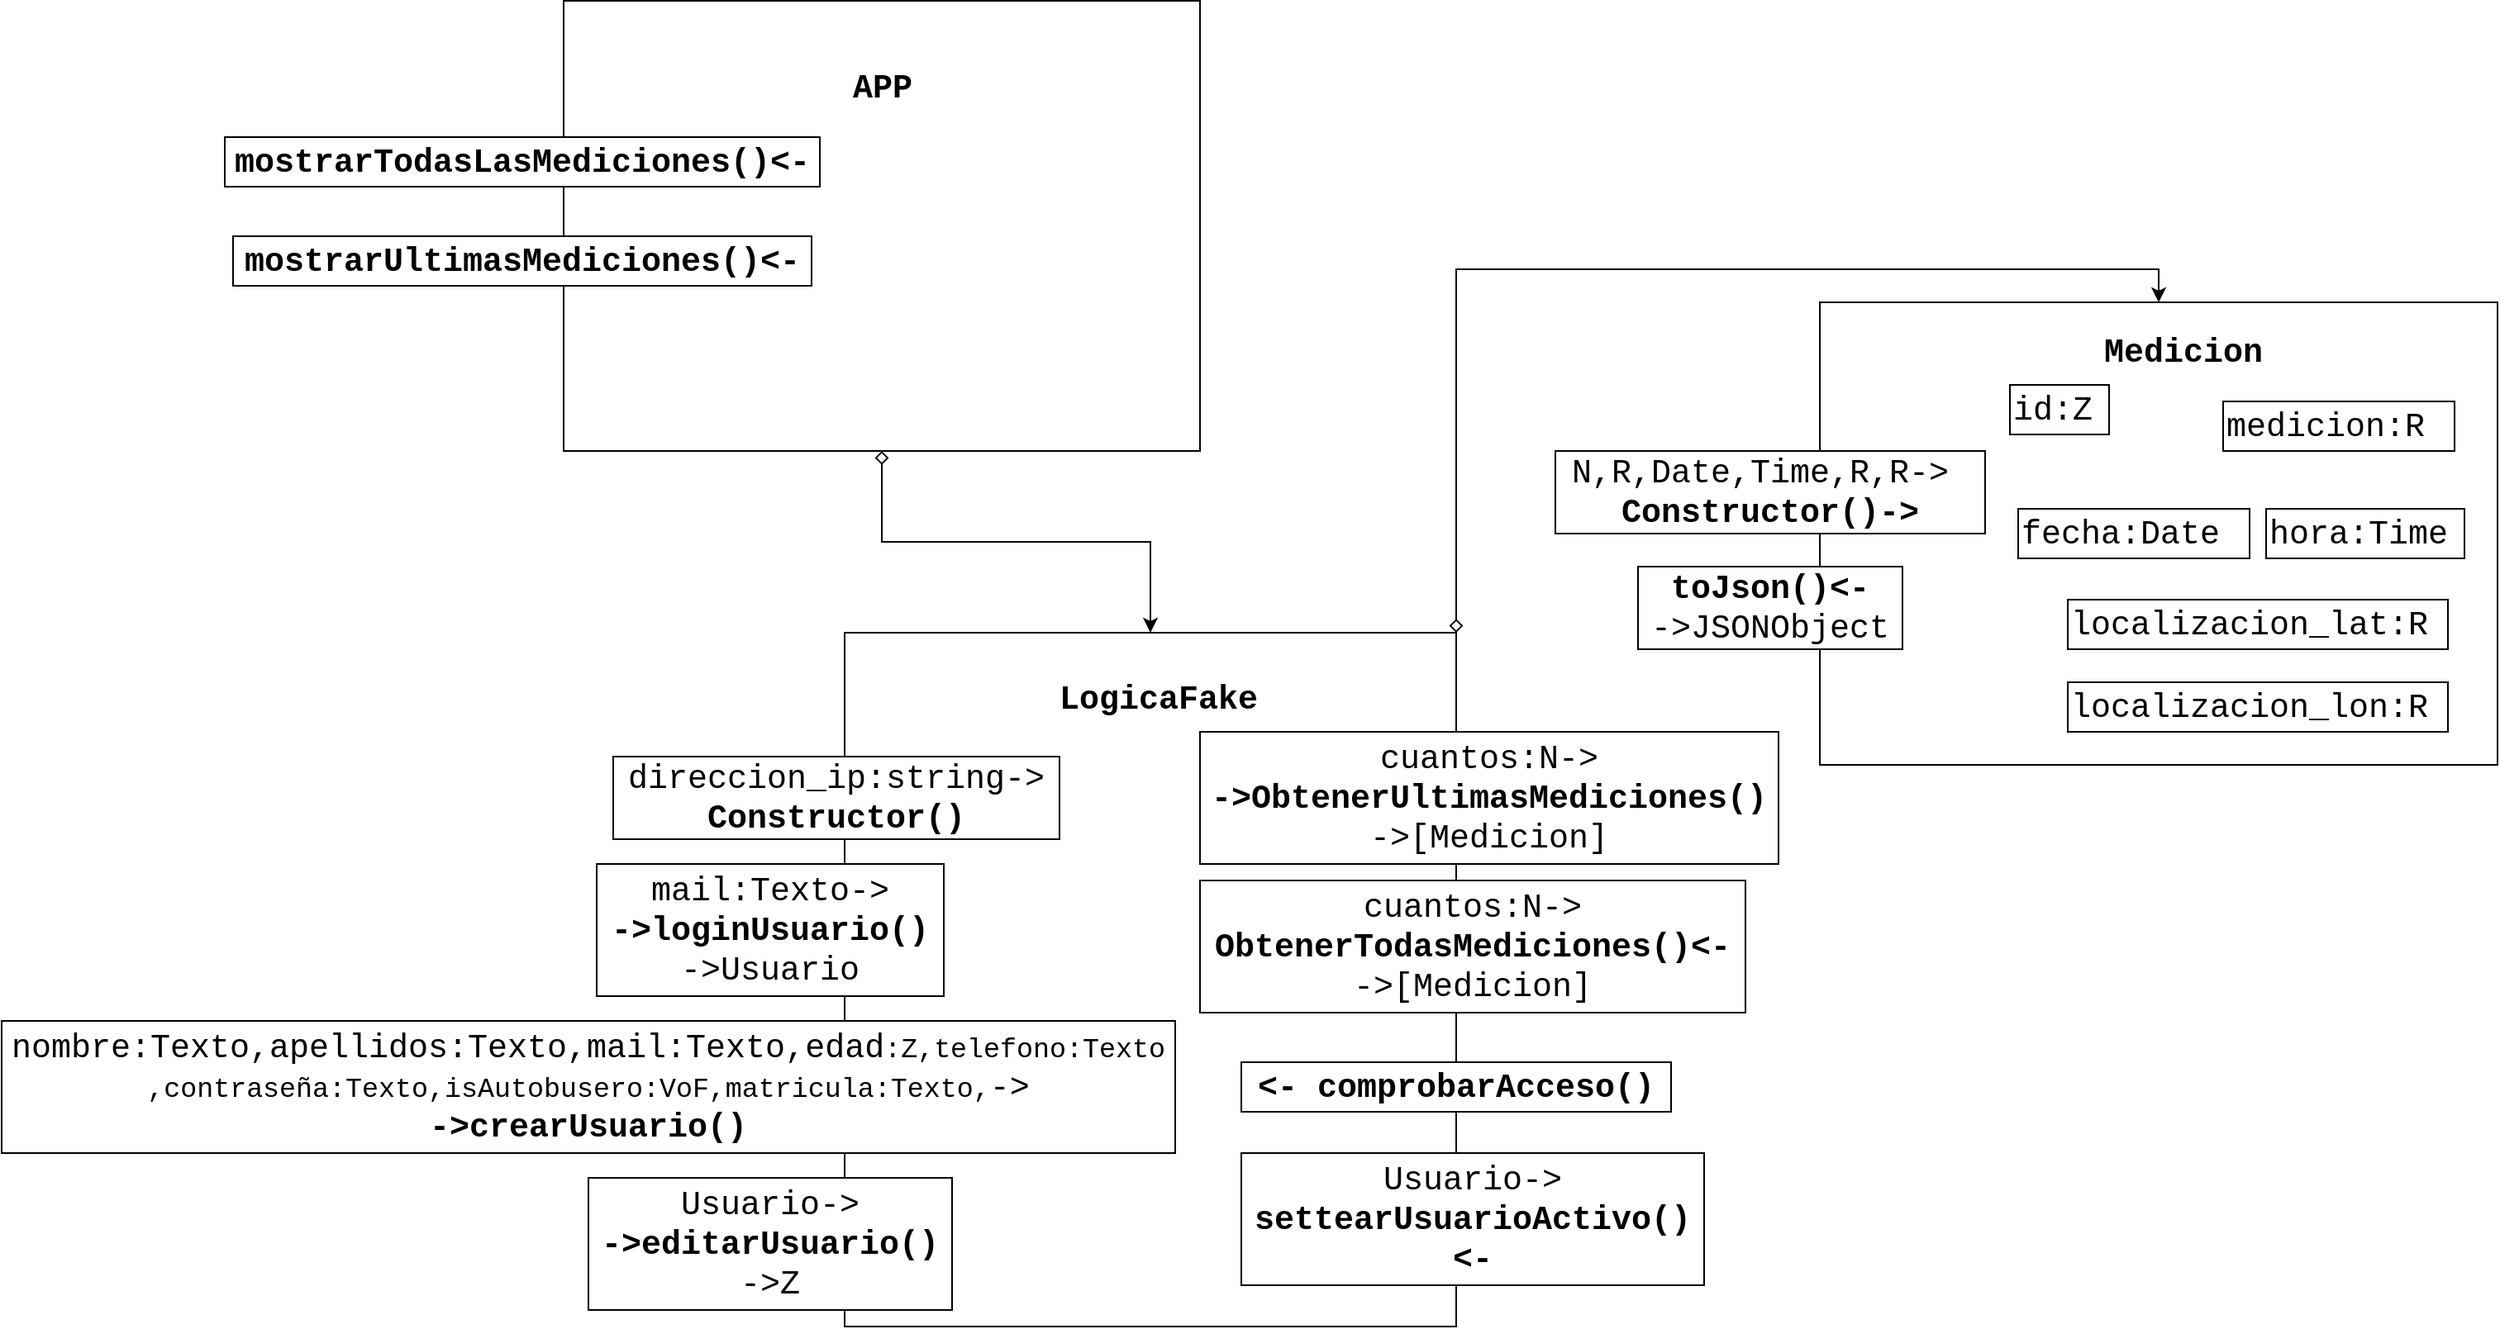 <mxfile version="15.9.4" type="device" pages="5"><diagram id="foed9uxpL5My0yspYUQ-" name="General"><mxGraphModel dx="2875" dy="681" grid="1" gridSize="10" guides="1" tooltips="1" connect="1" arrows="1" fold="1" page="1" pageScale="1" pageWidth="827" pageHeight="1169" math="0" shadow="0"><root><mxCell id="0"/><mxCell id="1" parent="0"/><mxCell id="3-_F2z3tW-UTjKVy8Dwz-13" style="edgeStyle=orthogonalEdgeStyle;rounded=0;orthogonalLoop=1;jettySize=auto;html=1;exitX=0.5;exitY=1;exitDx=0;exitDy=0;entryX=0.5;entryY=0;entryDx=0;entryDy=0;startArrow=diamond;startFill=0;" parent="1" source="udYDTzzyVTrmB1ECDI2b-1" target="j2ZS0TUyG5g_nVpTowMg-6" edge="1"><mxGeometry relative="1" as="geometry"><mxPoint x="-767.5" y="610" as="sourcePoint"/></mxGeometry></mxCell><mxCell id="THQrVap-mPW-3qko5UC2-1" value="" style="rounded=0;whiteSpace=wrap;html=1;" parent="1" vertex="1"><mxGeometry x="-290" y="510" width="410" height="280" as="geometry"/></mxCell><mxCell id="THQrVap-mPW-3qko5UC2-2" value="Medicion" style="text;html=1;strokeColor=none;fillColor=none;align=center;verticalAlign=middle;whiteSpace=wrap;rounded=0;fontStyle=1;fontFamily=Courier New;fontSize=20;" parent="1" vertex="1"><mxGeometry x="-150" y="530" width="160" height="20" as="geometry"/></mxCell><mxCell id="THQrVap-mPW-3qko5UC2-3" value="id:Z" style="rounded=0;whiteSpace=wrap;html=1;fontFamily=Courier New;fontSize=20;align=left;fontStyle=0;autosize=1;" parent="1" vertex="1"><mxGeometry x="-175" y="560" width="60" height="30" as="geometry"/></mxCell><mxCell id="THQrVap-mPW-3qko5UC2-4" value="medicion:R" style="rounded=0;whiteSpace=wrap;html=1;fontFamily=Courier New;fontSize=20;align=left;fontStyle=0;autosize=1;" parent="1" vertex="1"><mxGeometry x="-46" y="570" width="140" height="30" as="geometry"/></mxCell><mxCell id="THQrVap-mPW-3qko5UC2-5" value="fecha:Date" style="rounded=0;whiteSpace=wrap;html=1;fontFamily=Courier New;fontSize=20;align=left;fontStyle=0;autosize=1;" parent="1" vertex="1"><mxGeometry x="-170" y="635" width="140" height="30" as="geometry"/></mxCell><mxCell id="THQrVap-mPW-3qko5UC2-6" value="hora:Time" style="rounded=0;whiteSpace=wrap;html=1;fontFamily=Courier New;fontSize=20;align=left;fontStyle=0;autosize=1;" parent="1" vertex="1"><mxGeometry x="-20" y="635" width="120" height="30" as="geometry"/></mxCell><mxCell id="THQrVap-mPW-3qko5UC2-7" value="localizacion_lat:R" style="rounded=0;whiteSpace=wrap;html=1;fontFamily=Courier New;fontSize=20;align=left;fontStyle=0;autosize=1;" parent="1" vertex="1"><mxGeometry x="-140" y="690" width="230" height="30" as="geometry"/></mxCell><mxCell id="THQrVap-mPW-3qko5UC2-8" value="localizacion_lon:R" style="rounded=0;whiteSpace=wrap;html=1;fontFamily=Courier New;fontSize=20;align=left;fontStyle=0;autosize=1;" parent="1" vertex="1"><mxGeometry x="-140" y="740" width="230" height="30" as="geometry"/></mxCell><mxCell id="THQrVap-mPW-3qko5UC2-9" value="N,R,Date,Time,R,R-&amp;gt;&amp;nbsp;&lt;br&gt;&lt;b&gt;Constructor()-&amp;gt;&lt;/b&gt;" style="rounded=0;whiteSpace=wrap;html=1;fontFamily=Courier New;fontSize=20;align=center;fontStyle=0;autosize=1;" parent="1" vertex="1"><mxGeometry x="-450" y="600" width="260" height="50" as="geometry"/></mxCell><mxCell id="THQrVap-mPW-3qko5UC2-10" value="&lt;b&gt;toJson()&amp;lt;-&lt;/b&gt;&lt;br&gt;-&amp;gt;JSONObject" style="rounded=0;whiteSpace=wrap;html=1;fontFamily=Courier New;fontSize=20;align=center;fontStyle=0;autosize=1;" parent="1" vertex="1"><mxGeometry x="-400" y="670" width="160" height="50" as="geometry"/></mxCell><mxCell id="j2ZS0TUyG5g_nVpTowMg-6" value="" style="rounded=0;whiteSpace=wrap;html=1;" parent="1" vertex="1"><mxGeometry x="-880" y="710" width="370" height="420" as="geometry"/></mxCell><mxCell id="j2ZS0TUyG5g_nVpTowMg-7" value="LogicaFake" style="text;html=1;strokeColor=none;fillColor=none;align=center;verticalAlign=middle;whiteSpace=wrap;rounded=0;fontStyle=1;fontFamily=Courier New;fontSize=20;" parent="1" vertex="1"><mxGeometry x="-770" y="740" width="160" height="20" as="geometry"/></mxCell><mxCell id="j2ZS0TUyG5g_nVpTowMg-8" value="cuantos:N-&amp;gt;&lt;br&gt;&lt;b&gt;ObtenerTodasMediciones()&amp;lt;-&lt;/b&gt;&lt;br&gt;-&amp;gt;[Medicion]" style="rounded=0;whiteSpace=wrap;html=1;fontFamily=Courier New;fontSize=20;align=center;fontStyle=0;autosize=1;" parent="1" vertex="1"><mxGeometry x="-665" y="860" width="330" height="80" as="geometry"/></mxCell><mxCell id="j2ZS0TUyG5g_nVpTowMg-9" value="cuantos:N-&amp;gt;&lt;br&gt;&lt;b&gt;-&amp;gt;ObtenerUltimasMediciones()&lt;/b&gt;&lt;br&gt;-&amp;gt;[Medicion]" style="rounded=0;whiteSpace=wrap;html=1;fontFamily=Courier New;fontSize=20;align=center;fontStyle=0;autosize=1;" parent="1" vertex="1"><mxGeometry x="-665" y="770" width="350" height="80" as="geometry"/></mxCell><mxCell id="j2ZS0TUyG5g_nVpTowMg-10" value="direccion_ip:string-&amp;gt;&lt;br&gt;&lt;b&gt;Constructor()&lt;/b&gt;" style="rounded=0;whiteSpace=wrap;html=1;fontFamily=Courier New;fontSize=20;align=center;fontStyle=0;autosize=1;" parent="1" vertex="1"><mxGeometry x="-1020" y="785" width="270" height="50" as="geometry"/></mxCell><mxCell id="j2ZS0TUyG5g_nVpTowMg-11" style="edgeStyle=orthogonalEdgeStyle;rounded=0;orthogonalLoop=1;jettySize=auto;html=1;exitX=1;exitY=0;exitDx=0;exitDy=0;entryX=0.5;entryY=0;entryDx=0;entryDy=0;startArrow=diamond;startFill=0;" parent="1" source="j2ZS0TUyG5g_nVpTowMg-6" target="THQrVap-mPW-3qko5UC2-1" edge="1"><mxGeometry relative="1" as="geometry"><mxPoint x="-370" y="645" as="sourcePoint"/><mxPoint x="287.5" y="600" as="targetPoint"/></mxGeometry></mxCell><mxCell id="udYDTzzyVTrmB1ECDI2b-1" value="" style="rounded=0;whiteSpace=wrap;html=1;" parent="1" vertex="1"><mxGeometry x="-1050" y="327.5" width="385" height="272.5" as="geometry"/></mxCell><mxCell id="udYDTzzyVTrmB1ECDI2b-2" value="APP" style="text;html=1;strokeColor=none;fillColor=none;align=center;verticalAlign=middle;whiteSpace=wrap;rounded=0;fontStyle=1;fontFamily=Courier New;fontSize=20;" parent="1" vertex="1"><mxGeometry x="-981.25" y="370" width="247.5" height="20" as="geometry"/></mxCell><mxCell id="udYDTzzyVTrmB1ECDI2b-3" value="&lt;b&gt;mostrarTodasLasMediciones()&amp;lt;-&lt;/b&gt;" style="rounded=0;whiteSpace=wrap;html=1;fontFamily=Courier New;fontSize=20;align=center;fontStyle=0;autosize=1;" parent="1" vertex="1"><mxGeometry x="-1255" y="410" width="360" height="30" as="geometry"/></mxCell><mxCell id="LJcgpIoCgqGVRVlWlPx2-1" value="&lt;b&gt;mostrarUltimasMediciones()&amp;lt;-&lt;/b&gt;" style="rounded=0;whiteSpace=wrap;html=1;fontFamily=Courier New;fontSize=20;align=center;fontStyle=0;autosize=1;" parent="1" vertex="1"><mxGeometry x="-1250" y="470" width="350" height="30" as="geometry"/></mxCell><mxCell id="yCuZG4bT9Osar49edxHM-1" value="mail:Texto-&amp;gt;&lt;br&gt;&lt;b&gt;-&amp;gt;loginUsuario()&lt;/b&gt;&lt;br&gt;-&amp;gt;Usuario" style="rounded=0;whiteSpace=wrap;html=1;fontFamily=Courier New;fontSize=20;align=center;fontStyle=0;autosize=1;" vertex="1" parent="1"><mxGeometry x="-1030" y="850" width="210" height="80" as="geometry"/></mxCell><mxCell id="yCuZG4bT9Osar49edxHM-2" value="nombre:Texto,apellidos:Texto,mail:Texto,edad&lt;span style=&quot;font-size: 16.667px&quot;&gt;:Z,telefono:Texto&lt;br&gt;,contraseña:Texto,isAutobusero:VoF,matricula:Texto,&lt;/span&gt;-&amp;gt;&lt;br&gt;&lt;b&gt;-&amp;gt;crearUsuario()&lt;/b&gt;" style="rounded=0;whiteSpace=wrap;html=1;fontFamily=Courier New;fontSize=20;align=center;fontStyle=0;autosize=1;" vertex="1" parent="1"><mxGeometry x="-1390" y="945" width="710" height="80" as="geometry"/></mxCell><mxCell id="yCuZG4bT9Osar49edxHM-3" value="Usuario-&amp;gt;&lt;br&gt;&lt;b&gt;-&amp;gt;editarUsuario()&lt;/b&gt;&lt;br&gt;-&amp;gt;Z" style="rounded=0;whiteSpace=wrap;html=1;fontFamily=Courier New;fontSize=20;align=center;fontStyle=0;autosize=1;" vertex="1" parent="1"><mxGeometry x="-1035" y="1040" width="220" height="80" as="geometry"/></mxCell><mxCell id="yCuZG4bT9Osar49edxHM-4" value="&lt;b&gt;&amp;lt;- comprobarAcceso()&lt;/b&gt;" style="rounded=0;whiteSpace=wrap;html=1;fontFamily=Courier New;fontSize=20;align=center;fontStyle=0;autosize=1;" vertex="1" parent="1"><mxGeometry x="-640" y="970" width="260" height="30" as="geometry"/></mxCell><mxCell id="yCuZG4bT9Osar49edxHM-5" value="Usuario-&amp;gt;&lt;br&gt;&lt;b&gt;settearUsuarioActivo()&lt;br&gt;&amp;lt;-&lt;/b&gt;" style="rounded=0;whiteSpace=wrap;html=1;fontFamily=Courier New;fontSize=20;align=center;fontStyle=0;autosize=1;" vertex="1" parent="1"><mxGeometry x="-640" y="1025" width="280" height="80" as="geometry"/></mxCell></root></mxGraphModel></diagram><diagram id="qp84HI22kDXCDw7DM4kk" name="LogicaFake"><mxGraphModel dx="1422" dy="822" grid="1" gridSize="10" guides="1" tooltips="1" connect="1" arrows="1" fold="1" page="1" pageScale="1" pageWidth="827" pageHeight="1169" math="0" shadow="0"><root><mxCell id="oxHScRqmfe43PQKlVCyX-0"/><mxCell id="oxHScRqmfe43PQKlVCyX-1" parent="oxHScRqmfe43PQKlVCyX-0"/><mxCell id="FoyPuDHj1YvCMxhc1Z5r-0" value="" style="rounded=0;whiteSpace=wrap;html=1;" vertex="1" parent="oxHScRqmfe43PQKlVCyX-1"><mxGeometry x="200" y="370" width="370" height="260" as="geometry"/></mxCell><mxCell id="FoyPuDHj1YvCMxhc1Z5r-1" value="LogicaFake" style="text;html=1;strokeColor=none;fillColor=none;align=center;verticalAlign=middle;whiteSpace=wrap;rounded=0;fontStyle=1;fontFamily=Courier New;fontSize=20;" vertex="1" parent="oxHScRqmfe43PQKlVCyX-1"><mxGeometry x="310" y="400" width="160" height="20" as="geometry"/></mxCell><mxCell id="FoyPuDHj1YvCMxhc1Z5r-2" value="cuantos:N-&amp;gt;&lt;br&gt;&lt;b&gt;ObtenerTodasMediciones()&amp;lt;-&lt;/b&gt;&lt;br&gt;-&amp;gt;[Medicion]" style="rounded=0;whiteSpace=wrap;html=1;fontFamily=Courier New;fontSize=20;align=center;fontStyle=0;autosize=1;" vertex="1" parent="oxHScRqmfe43PQKlVCyX-1"><mxGeometry x="80" y="520" width="330" height="80" as="geometry"/></mxCell><mxCell id="FoyPuDHj1YvCMxhc1Z5r-3" value="cuantos:N-&amp;gt;&lt;br&gt;&lt;b&gt;-&amp;gt;ObtenerUltimasMediciones()&lt;/b&gt;&lt;br&gt;-&amp;gt;[Medicion]" style="rounded=0;whiteSpace=wrap;html=1;fontFamily=Courier New;fontSize=20;align=center;fontStyle=0;autosize=1;" vertex="1" parent="oxHScRqmfe43PQKlVCyX-1"><mxGeometry x="420" y="450" width="350" height="80" as="geometry"/></mxCell><mxCell id="FoyPuDHj1YvCMxhc1Z5r-4" value="direccion_ip:string-&amp;gt;&lt;br&gt;&lt;b&gt;Constructor()&lt;/b&gt;" style="rounded=0;whiteSpace=wrap;html=1;fontFamily=Courier New;fontSize=20;align=center;fontStyle=0;autosize=1;" vertex="1" parent="oxHScRqmfe43PQKlVCyX-1"><mxGeometry x="80" y="440" width="270" height="50" as="geometry"/></mxCell></root></mxGraphModel></diagram><diagram id="bUzepzlNYxi9SpJuXL75" name="App"><mxGraphModel dx="2249" dy="822" grid="1" gridSize="10" guides="1" tooltips="1" connect="1" arrows="1" fold="1" page="1" pageScale="1" pageWidth="827" pageHeight="1169" math="0" shadow="0"><root><mxCell id="zBbYKw_T9ifCZaIw4I12-0"/><mxCell id="zBbYKw_T9ifCZaIw4I12-1" parent="zBbYKw_T9ifCZaIw4I12-0"/><mxCell id="BDCDZJ-4NLq7Fj5D4lRi-2" value="" style="rounded=0;whiteSpace=wrap;html=1;" parent="zBbYKw_T9ifCZaIw4I12-1" vertex="1"><mxGeometry x="-340" y="37.5" width="385" height="272.5" as="geometry"/></mxCell><mxCell id="BDCDZJ-4NLq7Fj5D4lRi-3" value="APP" style="text;html=1;strokeColor=none;fillColor=none;align=center;verticalAlign=middle;whiteSpace=wrap;rounded=0;fontStyle=1;fontFamily=Courier New;fontSize=20;" parent="zBbYKw_T9ifCZaIw4I12-1" vertex="1"><mxGeometry x="-271.25" y="80" width="247.5" height="20" as="geometry"/></mxCell><mxCell id="BDCDZJ-4NLq7Fj5D4lRi-12" value="&lt;b&gt;getAllMeasuresWeb()&amp;lt;-&lt;/b&gt;" style="rounded=0;whiteSpace=wrap;html=1;fontFamily=Courier New;fontSize=20;align=center;fontStyle=0;autosize=1;" parent="zBbYKw_T9ifCZaIw4I12-1" vertex="1"><mxGeometry x="-500" y="120" width="270" height="30" as="geometry"/></mxCell><mxCell id="BDCDZJ-4NLq7Fj5D4lRi-13" value="&lt;b&gt;getIndex()&amp;lt;-&lt;/b&gt;" style="rounded=0;whiteSpace=wrap;html=1;fontFamily=Courier New;fontSize=20;align=center;fontStyle=0;autosize=1;" parent="zBbYKw_T9ifCZaIw4I12-1" vertex="1"><mxGeometry x="-450" y="180" width="160" height="30" as="geometry"/></mxCell><mxCell id="F3yCNOzKTFx9M22-Te_O-0" value="&lt;b&gt;getLogin()&amp;lt;-&lt;/b&gt;" style="rounded=0;whiteSpace=wrap;html=1;fontFamily=Courier New;fontSize=20;align=center;fontStyle=0;autosize=1;" vertex="1" parent="zBbYKw_T9ifCZaIw4I12-1"><mxGeometry x="-450" y="230" width="160" height="30" as="geometry"/></mxCell><mxCell id="F3yCNOzKTFx9M22-Te_O-1" value="&lt;b&gt;-&amp;gt;getUsuario()&lt;/b&gt;" style="rounded=0;whiteSpace=wrap;html=1;fontFamily=Courier New;fontSize=20;align=center;fontStyle=0;autosize=1;" vertex="1" parent="zBbYKw_T9ifCZaIw4I12-1"><mxGeometry x="-40" y="110" width="180" height="30" as="geometry"/></mxCell><mxCell id="F3yCNOzKTFx9M22-Te_O-2" value="&lt;b&gt;-&amp;gt;ultimas_mediciones_web()&lt;/b&gt;" style="rounded=0;whiteSpace=wrap;html=1;fontFamily=Courier New;fontSize=20;align=center;fontStyle=0;autosize=1;" vertex="1" parent="zBbYKw_T9ifCZaIw4I12-1"><mxGeometry x="-50" y="158.75" width="330" height="30" as="geometry"/></mxCell></root></mxGraphModel></diagram><diagram id="7NqgR-EMvv38D-NH5dh9" name="Medicion"><mxGraphModel dx="1422" dy="822" grid="1" gridSize="10" guides="1" tooltips="1" connect="1" arrows="1" fold="1" page="1" pageScale="1" pageWidth="827" pageHeight="1169" math="0" shadow="0"><root><mxCell id="wBpfsbgUCTy4mSZynKal-0"/><mxCell id="wBpfsbgUCTy4mSZynKal-1" parent="wBpfsbgUCTy4mSZynKal-0"/><mxCell id="E45bBRWr190aImn9dFcw-0" value="" style="rounded=0;whiteSpace=wrap;html=1;" parent="wBpfsbgUCTy4mSZynKal-1" vertex="1"><mxGeometry x="170" y="90" width="410" height="280" as="geometry"/></mxCell><mxCell id="E45bBRWr190aImn9dFcw-1" value="Medicion" style="text;html=1;strokeColor=none;fillColor=none;align=center;verticalAlign=middle;whiteSpace=wrap;rounded=0;fontStyle=1;fontFamily=Courier New;fontSize=20;" parent="wBpfsbgUCTy4mSZynKal-1" vertex="1"><mxGeometry x="310" y="110" width="160" height="20" as="geometry"/></mxCell><mxCell id="E45bBRWr190aImn9dFcw-3" value="id:Z" style="rounded=0;whiteSpace=wrap;html=1;fontFamily=Courier New;fontSize=20;align=left;fontStyle=0;autosize=1;" parent="wBpfsbgUCTy4mSZynKal-1" vertex="1"><mxGeometry x="285" y="140" width="60" height="30" as="geometry"/></mxCell><mxCell id="E45bBRWr190aImn9dFcw-4" value="medicion:R" style="rounded=0;whiteSpace=wrap;html=1;fontFamily=Courier New;fontSize=20;align=left;fontStyle=0;autosize=1;" parent="wBpfsbgUCTy4mSZynKal-1" vertex="1"><mxGeometry x="414" y="150" width="140" height="30" as="geometry"/></mxCell><mxCell id="E45bBRWr190aImn9dFcw-5" value="fecha:Date" style="rounded=0;whiteSpace=wrap;html=1;fontFamily=Courier New;fontSize=20;align=left;fontStyle=0;autosize=1;" parent="wBpfsbgUCTy4mSZynKal-1" vertex="1"><mxGeometry x="290" y="215" width="140" height="30" as="geometry"/></mxCell><mxCell id="E45bBRWr190aImn9dFcw-6" value="hora:Time" style="rounded=0;whiteSpace=wrap;html=1;fontFamily=Courier New;fontSize=20;align=left;fontStyle=0;autosize=1;" parent="wBpfsbgUCTy4mSZynKal-1" vertex="1"><mxGeometry x="440" y="215" width="120" height="30" as="geometry"/></mxCell><mxCell id="E45bBRWr190aImn9dFcw-7" value="localizacion_lat:R" style="rounded=0;whiteSpace=wrap;html=1;fontFamily=Courier New;fontSize=20;align=left;fontStyle=0;autosize=1;" parent="wBpfsbgUCTy4mSZynKal-1" vertex="1"><mxGeometry x="320" y="270" width="230" height="30" as="geometry"/></mxCell><mxCell id="E45bBRWr190aImn9dFcw-8" value="localizacion_lon:R" style="rounded=0;whiteSpace=wrap;html=1;fontFamily=Courier New;fontSize=20;align=left;fontStyle=0;autosize=1;" parent="wBpfsbgUCTy4mSZynKal-1" vertex="1"><mxGeometry x="320" y="320" width="230" height="30" as="geometry"/></mxCell><mxCell id="E45bBRWr190aImn9dFcw-9" value="N,R,Date,Time,R,R-&amp;gt;&amp;nbsp;&lt;br&gt;&lt;b&gt;Constructor()-&amp;gt;&lt;/b&gt;" style="rounded=0;whiteSpace=wrap;html=1;fontFamily=Courier New;fontSize=20;align=center;fontStyle=0;autosize=1;" parent="wBpfsbgUCTy4mSZynKal-1" vertex="1"><mxGeometry x="10" y="180" width="260" height="50" as="geometry"/></mxCell><mxCell id="E45bBRWr190aImn9dFcw-10" value="&lt;b&gt;toJson()&amp;lt;-&lt;/b&gt;&lt;br&gt;-&amp;gt;JSONObject" style="rounded=0;whiteSpace=wrap;html=1;fontFamily=Courier New;fontSize=20;align=center;fontStyle=0;autosize=1;" parent="wBpfsbgUCTy4mSZynKal-1" vertex="1"><mxGeometry x="60" y="250" width="160" height="50" as="geometry"/></mxCell></root></mxGraphModel></diagram><diagram id="0kHZmmWdF9rgspi6Tlw1" name="Proyecto"><mxGraphModel dx="3333" dy="967" grid="1" gridSize="10" guides="1" tooltips="1" connect="1" arrows="1" fold="1" page="1" pageScale="1" pageWidth="827" pageHeight="1169" math="0" shadow="0"><root><mxCell id="z5iqXQoesWaznXJLHsh2-0"/><mxCell id="z5iqXQoesWaznXJLHsh2-1" parent="z5iqXQoesWaznXJLHsh2-0"/><mxCell id="2Lik16pHJcPFQ4V4w6cp-0" style="edgeStyle=orthogonalEdgeStyle;rounded=0;orthogonalLoop=1;jettySize=auto;html=1;exitX=0.5;exitY=1;exitDx=0;exitDy=0;entryX=0.5;entryY=0;entryDx=0;entryDy=0;startArrow=diamond;startFill=0;" edge="1" parent="z5iqXQoesWaznXJLHsh2-1" source="2Lik16pHJcPFQ4V4w6cp-17" target="2Lik16pHJcPFQ4V4w6cp-11"><mxGeometry relative="1" as="geometry"><mxPoint x="-767.5" y="610" as="sourcePoint"/></mxGeometry></mxCell><mxCell id="2Lik16pHJcPFQ4V4w6cp-1" value="" style="rounded=0;whiteSpace=wrap;html=1;" vertex="1" parent="z5iqXQoesWaznXJLHsh2-1"><mxGeometry x="-290" y="510" width="410" height="280" as="geometry"/></mxCell><mxCell id="2Lik16pHJcPFQ4V4w6cp-2" value="Medicion" style="text;html=1;strokeColor=none;fillColor=none;align=center;verticalAlign=middle;whiteSpace=wrap;rounded=0;fontStyle=1;fontFamily=Courier New;fontSize=20;" vertex="1" parent="z5iqXQoesWaznXJLHsh2-1"><mxGeometry x="-150" y="530" width="160" height="20" as="geometry"/></mxCell><mxCell id="2Lik16pHJcPFQ4V4w6cp-3" value="id:Z" style="rounded=0;whiteSpace=wrap;html=1;fontFamily=Courier New;fontSize=20;align=left;fontStyle=0;autosize=1;" vertex="1" parent="z5iqXQoesWaznXJLHsh2-1"><mxGeometry x="-175" y="560" width="60" height="30" as="geometry"/></mxCell><mxCell id="2Lik16pHJcPFQ4V4w6cp-4" value="medicion:R" style="rounded=0;whiteSpace=wrap;html=1;fontFamily=Courier New;fontSize=20;align=left;fontStyle=0;autosize=1;" vertex="1" parent="z5iqXQoesWaznXJLHsh2-1"><mxGeometry x="-46" y="570" width="140" height="30" as="geometry"/></mxCell><mxCell id="2Lik16pHJcPFQ4V4w6cp-5" value="fecha:Date" style="rounded=0;whiteSpace=wrap;html=1;fontFamily=Courier New;fontSize=20;align=left;fontStyle=0;autosize=1;" vertex="1" parent="z5iqXQoesWaznXJLHsh2-1"><mxGeometry x="-170" y="635" width="140" height="30" as="geometry"/></mxCell><mxCell id="2Lik16pHJcPFQ4V4w6cp-6" value="hora:Time" style="rounded=0;whiteSpace=wrap;html=1;fontFamily=Courier New;fontSize=20;align=left;fontStyle=0;autosize=1;" vertex="1" parent="z5iqXQoesWaznXJLHsh2-1"><mxGeometry x="-20" y="635" width="120" height="30" as="geometry"/></mxCell><mxCell id="2Lik16pHJcPFQ4V4w6cp-7" value="localizacion_lat:R" style="rounded=0;whiteSpace=wrap;html=1;fontFamily=Courier New;fontSize=20;align=left;fontStyle=0;autosize=1;" vertex="1" parent="z5iqXQoesWaznXJLHsh2-1"><mxGeometry x="-140" y="690" width="230" height="30" as="geometry"/></mxCell><mxCell id="2Lik16pHJcPFQ4V4w6cp-8" value="localizacion_lon:R" style="rounded=0;whiteSpace=wrap;html=1;fontFamily=Courier New;fontSize=20;align=left;fontStyle=0;autosize=1;" vertex="1" parent="z5iqXQoesWaznXJLHsh2-1"><mxGeometry x="-140" y="740" width="230" height="30" as="geometry"/></mxCell><mxCell id="2Lik16pHJcPFQ4V4w6cp-9" value="N,R,Date,Time,R,R-&amp;gt;&amp;nbsp;&lt;br&gt;&lt;b&gt;Constructor()-&amp;gt;&lt;/b&gt;" style="rounded=0;whiteSpace=wrap;html=1;fontFamily=Courier New;fontSize=20;align=center;fontStyle=0;autosize=1;" vertex="1" parent="z5iqXQoesWaznXJLHsh2-1"><mxGeometry x="-450" y="600" width="260" height="50" as="geometry"/></mxCell><mxCell id="2Lik16pHJcPFQ4V4w6cp-10" value="&lt;b&gt;toJson()&amp;lt;-&lt;/b&gt;&lt;br&gt;-&amp;gt;JSONObject" style="rounded=0;whiteSpace=wrap;html=1;fontFamily=Courier New;fontSize=20;align=center;fontStyle=0;autosize=1;" vertex="1" parent="z5iqXQoesWaznXJLHsh2-1"><mxGeometry x="-400" y="670" width="160" height="50" as="geometry"/></mxCell><mxCell id="2Lik16pHJcPFQ4V4w6cp-11" value="" style="rounded=0;whiteSpace=wrap;html=1;" vertex="1" parent="z5iqXQoesWaznXJLHsh2-1"><mxGeometry x="-880" y="710" width="370" height="260" as="geometry"/></mxCell><mxCell id="2Lik16pHJcPFQ4V4w6cp-12" value="LogicaFake" style="text;html=1;strokeColor=none;fillColor=none;align=center;verticalAlign=middle;whiteSpace=wrap;rounded=0;fontStyle=1;fontFamily=Courier New;fontSize=20;" vertex="1" parent="z5iqXQoesWaznXJLHsh2-1"><mxGeometry x="-770" y="740" width="160" height="20" as="geometry"/></mxCell><mxCell id="2Lik16pHJcPFQ4V4w6cp-13" value="cuantos:N-&amp;gt;&lt;br&gt;&lt;b&gt;ObtenerTodasMediciones()&amp;lt;-&lt;/b&gt;&lt;br&gt;-&amp;gt;[Medicion]" style="rounded=0;whiteSpace=wrap;html=1;fontFamily=Courier New;fontSize=20;align=center;fontStyle=0;autosize=1;" vertex="1" parent="z5iqXQoesWaznXJLHsh2-1"><mxGeometry x="-940" y="930" width="330" height="80" as="geometry"/></mxCell><mxCell id="2Lik16pHJcPFQ4V4w6cp-14" value="cuantos:N-&amp;gt;&lt;br&gt;&lt;b&gt;-&amp;gt;ObtenerUltimasMediciones()&lt;/b&gt;&lt;br&gt;-&amp;gt;[Medicion]" style="rounded=0;whiteSpace=wrap;html=1;fontFamily=Courier New;fontSize=20;align=center;fontStyle=0;autosize=1;" vertex="1" parent="z5iqXQoesWaznXJLHsh2-1"><mxGeometry x="-660" y="825" width="350" height="80" as="geometry"/></mxCell><mxCell id="2Lik16pHJcPFQ4V4w6cp-15" value="direccion_ip:string-&amp;gt;&lt;br&gt;&lt;b&gt;Constructor()&lt;/b&gt;" style="rounded=0;whiteSpace=wrap;html=1;fontFamily=Courier New;fontSize=20;align=center;fontStyle=0;autosize=1;" vertex="1" parent="z5iqXQoesWaznXJLHsh2-1"><mxGeometry x="-1020" y="785" width="270" height="50" as="geometry"/></mxCell><mxCell id="2Lik16pHJcPFQ4V4w6cp-16" style="edgeStyle=orthogonalEdgeStyle;rounded=0;orthogonalLoop=1;jettySize=auto;html=1;exitX=1;exitY=0;exitDx=0;exitDy=0;entryX=0.5;entryY=0;entryDx=0;entryDy=0;startArrow=diamond;startFill=0;" edge="1" parent="z5iqXQoesWaznXJLHsh2-1" source="2Lik16pHJcPFQ4V4w6cp-11" target="2Lik16pHJcPFQ4V4w6cp-1"><mxGeometry relative="1" as="geometry"><mxPoint x="-370" y="645" as="sourcePoint"/><mxPoint x="287.5" y="600" as="targetPoint"/><Array as="points"><mxPoint x="-480" y="710"/><mxPoint x="-480" y="490"/><mxPoint x="-85" y="490"/></Array></mxGeometry></mxCell><mxCell id="2Lik16pHJcPFQ4V4w6cp-17" value="" style="rounded=0;whiteSpace=wrap;html=1;" vertex="1" parent="z5iqXQoesWaznXJLHsh2-1"><mxGeometry x="-900" y="317.5" width="385" height="272.5" as="geometry"/></mxCell><mxCell id="2Lik16pHJcPFQ4V4w6cp-18" value="APP" style="text;html=1;strokeColor=none;fillColor=none;align=center;verticalAlign=middle;whiteSpace=wrap;rounded=0;fontStyle=1;fontFamily=Courier New;fontSize=20;" vertex="1" parent="z5iqXQoesWaznXJLHsh2-1"><mxGeometry x="-831.25" y="360" width="247.5" height="20" as="geometry"/></mxCell><mxCell id="2Lik16pHJcPFQ4V4w6cp-19" value="&lt;b&gt;mediciones()&amp;lt;-&lt;/b&gt;" style="rounded=0;whiteSpace=wrap;html=1;fontFamily=Courier New;fontSize=20;align=center;fontStyle=0;autosize=1;" vertex="1" parent="z5iqXQoesWaznXJLHsh2-1"><mxGeometry x="-1015" y="400" width="180" height="30" as="geometry"/></mxCell><mxCell id="2Lik16pHJcPFQ4V4w6cp-20" value="&lt;b&gt;getIndex()&amp;lt;-&lt;/b&gt;" style="rounded=0;whiteSpace=wrap;html=1;fontFamily=Courier New;fontSize=20;align=center;fontStyle=0;autosize=1;" vertex="1" parent="z5iqXQoesWaznXJLHsh2-1"><mxGeometry x="-1010" y="460" width="160" height="30" as="geometry"/></mxCell><mxCell id="2Lik16pHJcPFQ4V4w6cp-21" value="&lt;b&gt;getLogin()&amp;lt;-&lt;/b&gt;" style="rounded=0;whiteSpace=wrap;html=1;fontFamily=Courier New;fontSize=20;align=center;fontStyle=0;autosize=1;" vertex="1" parent="z5iqXQoesWaznXJLHsh2-1"><mxGeometry x="-1010" y="510" width="160" height="30" as="geometry"/></mxCell><mxCell id="2Lik16pHJcPFQ4V4w6cp-22" value="&lt;b&gt;-&amp;gt;getUsuario()&lt;/b&gt;" style="rounded=0;whiteSpace=wrap;html=1;fontFamily=Courier New;fontSize=20;align=center;fontStyle=0;autosize=1;" vertex="1" parent="z5iqXQoesWaznXJLHsh2-1"><mxGeometry x="-600" y="390" width="180" height="30" as="geometry"/></mxCell><mxCell id="2Lik16pHJcPFQ4V4w6cp-23" value="&lt;b&gt;-&amp;gt;ultimas_mediciones_web()&lt;/b&gt;" style="rounded=0;whiteSpace=wrap;html=1;fontFamily=Courier New;fontSize=20;align=center;fontStyle=0;autosize=1;" vertex="1" parent="z5iqXQoesWaznXJLHsh2-1"><mxGeometry x="-610" y="438.75" width="330" height="30" as="geometry"/></mxCell></root></mxGraphModel></diagram></mxfile>